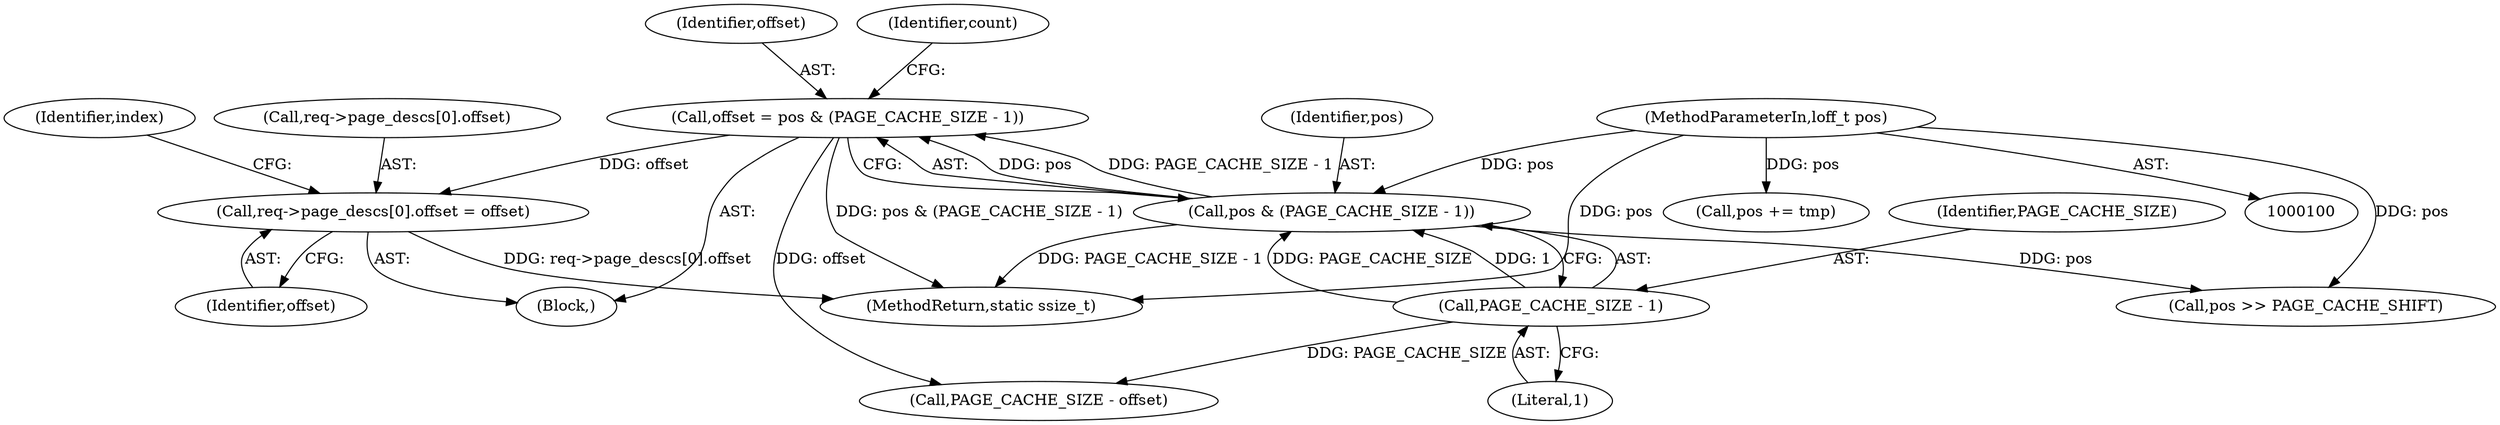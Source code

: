 digraph "0_linux_3ca8138f014a913f98e6ef40e939868e1e9ea876@array" {
"1000133" [label="(Call,req->page_descs[0].offset = offset)"];
"1000114" [label="(Call,offset = pos & (PAGE_CACHE_SIZE - 1))"];
"1000116" [label="(Call,pos & (PAGE_CACHE_SIZE - 1))"];
"1000104" [label="(MethodParameterIn,loff_t pos)"];
"1000118" [label="(Call,PAGE_CACHE_SIZE - 1)"];
"1000116" [label="(Call,pos & (PAGE_CACHE_SIZE - 1))"];
"1000120" [label="(Literal,1)"];
"1000134" [label="(Call,req->page_descs[0].offset)"];
"1000115" [label="(Identifier,offset)"];
"1000148" [label="(Identifier,index)"];
"1000119" [label="(Identifier,PAGE_CACHE_SIZE)"];
"1000117" [label="(Identifier,pos)"];
"1000149" [label="(Call,pos >> PAGE_CACHE_SHIFT)"];
"1000133" [label="(Call,req->page_descs[0].offset = offset)"];
"1000118" [label="(Call,PAGE_CACHE_SIZE - 1)"];
"1000141" [label="(Identifier,offset)"];
"1000104" [label="(MethodParameterIn,loff_t pos)"];
"1000258" [label="(Call,pos += tmp)"];
"1000157" [label="(Call,PAGE_CACHE_SIZE - offset)"];
"1000123" [label="(Identifier,count)"];
"1000105" [label="(Block,)"];
"1000304" [label="(MethodReturn,static ssize_t)"];
"1000114" [label="(Call,offset = pos & (PAGE_CACHE_SIZE - 1))"];
"1000133" -> "1000105"  [label="AST: "];
"1000133" -> "1000141"  [label="CFG: "];
"1000134" -> "1000133"  [label="AST: "];
"1000141" -> "1000133"  [label="AST: "];
"1000148" -> "1000133"  [label="CFG: "];
"1000133" -> "1000304"  [label="DDG: req->page_descs[0].offset"];
"1000114" -> "1000133"  [label="DDG: offset"];
"1000114" -> "1000105"  [label="AST: "];
"1000114" -> "1000116"  [label="CFG: "];
"1000115" -> "1000114"  [label="AST: "];
"1000116" -> "1000114"  [label="AST: "];
"1000123" -> "1000114"  [label="CFG: "];
"1000114" -> "1000304"  [label="DDG: pos & (PAGE_CACHE_SIZE - 1)"];
"1000116" -> "1000114"  [label="DDG: pos"];
"1000116" -> "1000114"  [label="DDG: PAGE_CACHE_SIZE - 1"];
"1000114" -> "1000157"  [label="DDG: offset"];
"1000116" -> "1000118"  [label="CFG: "];
"1000117" -> "1000116"  [label="AST: "];
"1000118" -> "1000116"  [label="AST: "];
"1000116" -> "1000304"  [label="DDG: PAGE_CACHE_SIZE - 1"];
"1000104" -> "1000116"  [label="DDG: pos"];
"1000118" -> "1000116"  [label="DDG: PAGE_CACHE_SIZE"];
"1000118" -> "1000116"  [label="DDG: 1"];
"1000116" -> "1000149"  [label="DDG: pos"];
"1000104" -> "1000100"  [label="AST: "];
"1000104" -> "1000304"  [label="DDG: pos"];
"1000104" -> "1000149"  [label="DDG: pos"];
"1000104" -> "1000258"  [label="DDG: pos"];
"1000118" -> "1000120"  [label="CFG: "];
"1000119" -> "1000118"  [label="AST: "];
"1000120" -> "1000118"  [label="AST: "];
"1000118" -> "1000157"  [label="DDG: PAGE_CACHE_SIZE"];
}
